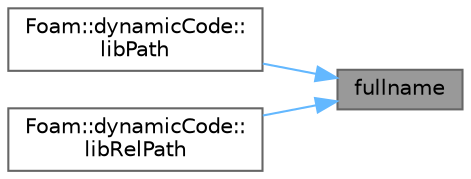 digraph "fullname"
{
 // LATEX_PDF_SIZE
  bgcolor="transparent";
  edge [fontname=Helvetica,fontsize=10,labelfontname=Helvetica,labelfontsize=10];
  node [fontname=Helvetica,fontsize=10,shape=box,height=0.2,width=0.4];
  rankdir="RL";
  Node1 [id="Node000001",label="fullname",height=0.2,width=0.4,color="gray40", fillcolor="grey60", style="filled", fontcolor="black",tooltip=" "];
  Node1 -> Node2 [id="edge1_Node000001_Node000002",dir="back",color="steelblue1",style="solid",tooltip=" "];
  Node2 [id="Node000002",label="Foam::dynamicCode::\llibPath",height=0.2,width=0.4,color="grey40", fillcolor="white", style="filled",URL="$classFoam_1_1dynamicCode.html#acbf1f47ffb6ffe92ab5247ce898d78fe",tooltip=" "];
  Node1 -> Node3 [id="edge2_Node000001_Node000003",dir="back",color="steelblue1",style="solid",tooltip=" "];
  Node3 [id="Node000003",label="Foam::dynamicCode::\llibRelPath",height=0.2,width=0.4,color="grey40", fillcolor="white", style="filled",URL="$classFoam_1_1dynamicCode.html#a6bbcd3039d7a02c8e8d300d884a69774",tooltip=" "];
}
